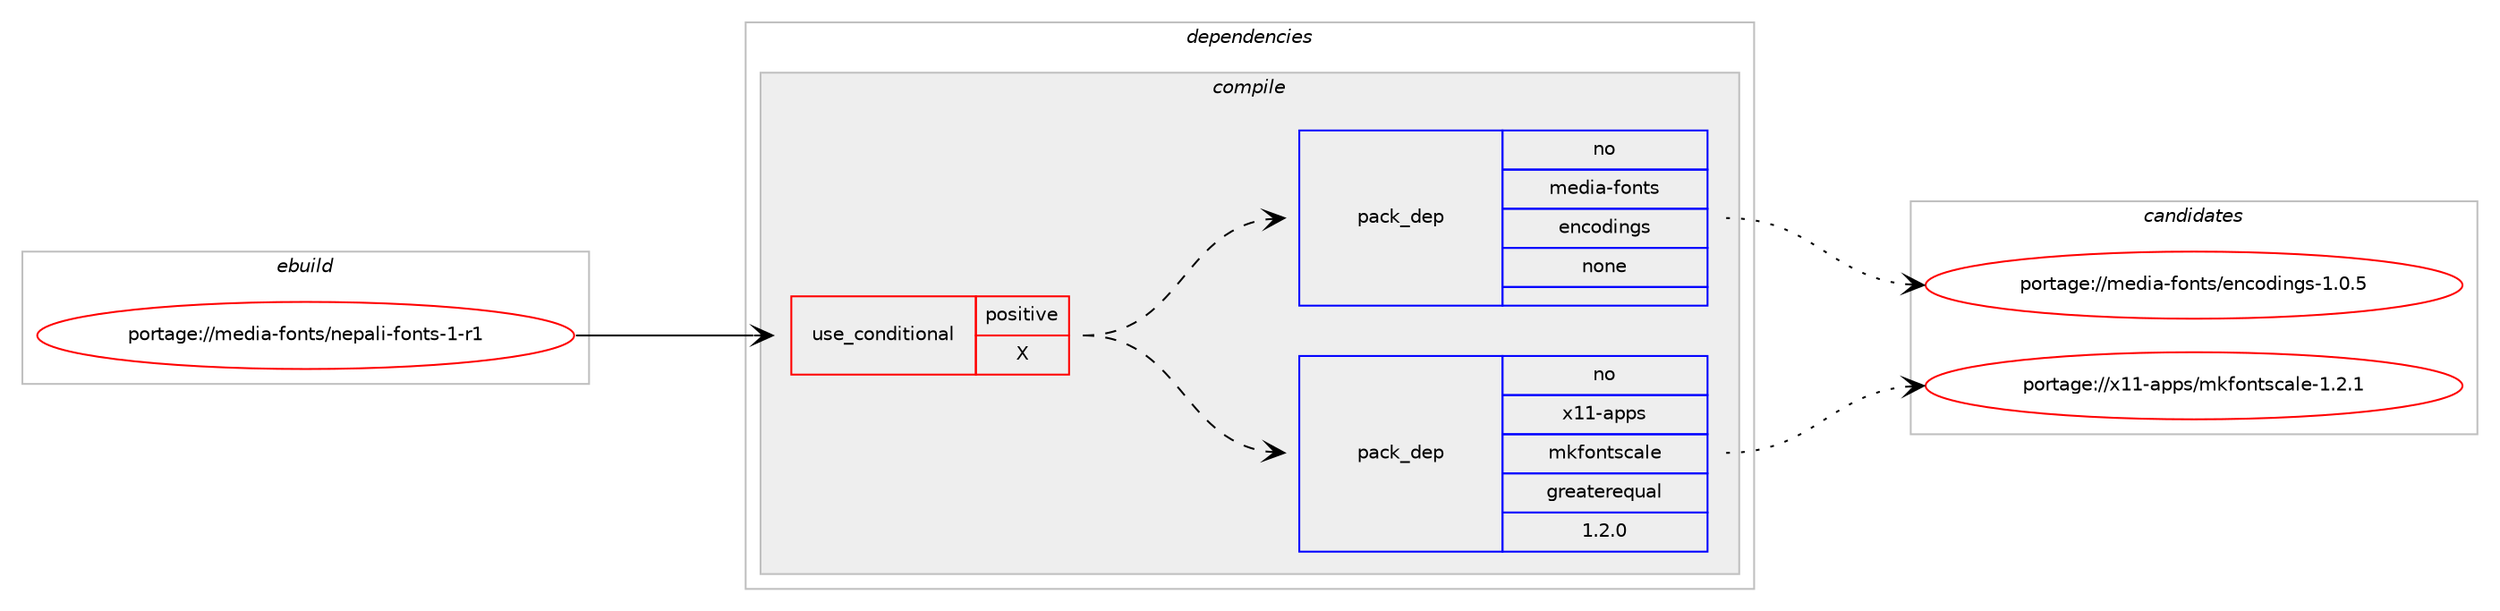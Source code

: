 digraph prolog {

# *************
# Graph options
# *************

newrank=true;
concentrate=true;
compound=true;
graph [rankdir=LR,fontname=Helvetica,fontsize=10,ranksep=1.5];#, ranksep=2.5, nodesep=0.2];
edge  [arrowhead=vee];
node  [fontname=Helvetica,fontsize=10];

# **********
# The ebuild
# **********

subgraph cluster_leftcol {
color=gray;
rank=same;
label=<<i>ebuild</i>>;
id [label="portage://media-fonts/nepali-fonts-1-r1", color=red, width=4, href="../media-fonts/nepali-fonts-1-r1.svg"];
}

# ****************
# The dependencies
# ****************

subgraph cluster_midcol {
color=gray;
label=<<i>dependencies</i>>;
subgraph cluster_compile {
fillcolor="#eeeeee";
style=filled;
label=<<i>compile</i>>;
subgraph cond77666 {
dependency310322 [label=<<TABLE BORDER="0" CELLBORDER="1" CELLSPACING="0" CELLPADDING="4"><TR><TD ROWSPAN="3" CELLPADDING="10">use_conditional</TD></TR><TR><TD>positive</TD></TR><TR><TD>X</TD></TR></TABLE>>, shape=none, color=red];
subgraph pack227647 {
dependency310323 [label=<<TABLE BORDER="0" CELLBORDER="1" CELLSPACING="0" CELLPADDING="4" WIDTH="220"><TR><TD ROWSPAN="6" CELLPADDING="30">pack_dep</TD></TR><TR><TD WIDTH="110">no</TD></TR><TR><TD>x11-apps</TD></TR><TR><TD>mkfontscale</TD></TR><TR><TD>greaterequal</TD></TR><TR><TD>1.2.0</TD></TR></TABLE>>, shape=none, color=blue];
}
dependency310322:e -> dependency310323:w [weight=20,style="dashed",arrowhead="vee"];
subgraph pack227648 {
dependency310324 [label=<<TABLE BORDER="0" CELLBORDER="1" CELLSPACING="0" CELLPADDING="4" WIDTH="220"><TR><TD ROWSPAN="6" CELLPADDING="30">pack_dep</TD></TR><TR><TD WIDTH="110">no</TD></TR><TR><TD>media-fonts</TD></TR><TR><TD>encodings</TD></TR><TR><TD>none</TD></TR><TR><TD></TD></TR></TABLE>>, shape=none, color=blue];
}
dependency310322:e -> dependency310324:w [weight=20,style="dashed",arrowhead="vee"];
}
id:e -> dependency310322:w [weight=20,style="solid",arrowhead="vee"];
}
subgraph cluster_compileandrun {
fillcolor="#eeeeee";
style=filled;
label=<<i>compile and run</i>>;
}
subgraph cluster_run {
fillcolor="#eeeeee";
style=filled;
label=<<i>run</i>>;
}
}

# **************
# The candidates
# **************

subgraph cluster_choices {
rank=same;
color=gray;
label=<<i>candidates</i>>;

subgraph choice227647 {
color=black;
nodesep=1;
choiceportage12049494597112112115471091071021111101161159997108101454946504649 [label="portage://x11-apps/mkfontscale-1.2.1", color=red, width=4,href="../x11-apps/mkfontscale-1.2.1.svg"];
dependency310323:e -> choiceportage12049494597112112115471091071021111101161159997108101454946504649:w [style=dotted,weight="100"];
}
subgraph choice227648 {
color=black;
nodesep=1;
choiceportage10910110010597451021111101161154710111099111100105110103115454946484653 [label="portage://media-fonts/encodings-1.0.5", color=red, width=4,href="../media-fonts/encodings-1.0.5.svg"];
dependency310324:e -> choiceportage10910110010597451021111101161154710111099111100105110103115454946484653:w [style=dotted,weight="100"];
}
}

}
